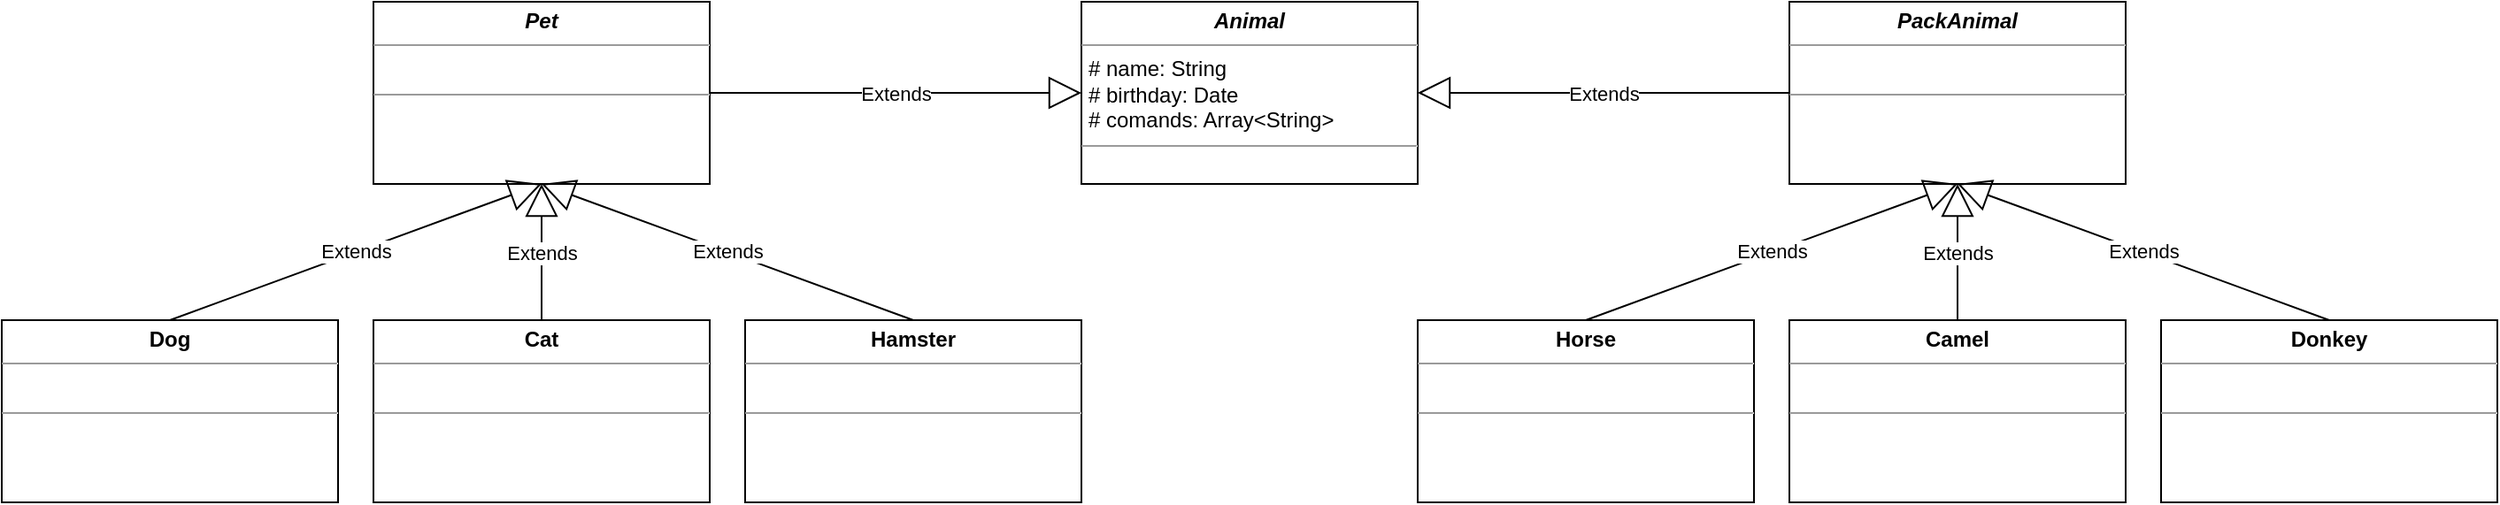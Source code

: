 <mxfile version="20.7.4" type="device"><diagram name="Page-1" id="c4acf3e9-155e-7222-9cf6-157b1a14988f"><mxGraphModel dx="1900" dy="581" grid="1" gridSize="10" guides="1" tooltips="1" connect="1" arrows="1" fold="1" page="1" pageScale="1" pageWidth="850" pageHeight="1100" background="none" math="0" shadow="0"><root><mxCell id="0"/><mxCell id="1" parent="0"/><mxCell id="5d2195bd80daf111-18" value="&lt;p style=&quot;margin:0px;margin-top:4px;text-align:center;&quot;&gt;&lt;b style=&quot;&quot;&gt;&lt;i&gt;Animal&lt;/i&gt;&lt;/b&gt;&lt;/p&gt;&lt;hr size=&quot;1&quot;&gt;&lt;p style=&quot;margin:0px;margin-left:4px;&quot;&gt;# name: String&lt;br&gt;# birthday: Date&lt;/p&gt;&lt;p style=&quot;margin:0px;margin-left:4px;&quot;&gt;# comands: Array&amp;lt;String&amp;gt;&lt;/p&gt;&lt;hr size=&quot;1&quot;&gt;&lt;p style=&quot;margin:0px;margin-left:4px;&quot;&gt;&lt;br&gt;&lt;/p&gt;" style="verticalAlign=top;align=left;overflow=fill;fontSize=12;fontFamily=Helvetica;html=1;rounded=0;shadow=0;comic=0;labelBackgroundColor=none;strokeWidth=1" parent="1" vertex="1"><mxGeometry x="330" y="180" width="190" height="103" as="geometry"/></mxCell><mxCell id="ibWEyypLSKlO8oaWRhEi-1" value="&lt;p style=&quot;margin:0px;margin-top:4px;text-align:center;&quot;&gt;&lt;b style=&quot;&quot;&gt;&lt;i&gt;Pet&lt;/i&gt;&lt;/b&gt;&lt;/p&gt;&lt;hr size=&quot;1&quot;&gt;&lt;p style=&quot;margin:0px;margin-left:4px;&quot;&gt;&lt;br&gt;&lt;/p&gt;&lt;hr size=&quot;1&quot;&gt;&lt;p style=&quot;margin:0px;margin-left:4px;&quot;&gt;&lt;br&gt;&lt;/p&gt;" style="verticalAlign=top;align=left;overflow=fill;fontSize=12;fontFamily=Helvetica;html=1;rounded=0;shadow=0;comic=0;labelBackgroundColor=none;strokeWidth=1" vertex="1" parent="1"><mxGeometry x="-70" y="180" width="190" height="103" as="geometry"/></mxCell><mxCell id="ibWEyypLSKlO8oaWRhEi-4" value="Extends" style="endArrow=block;endSize=16;endFill=0;html=1;rounded=0;exitX=1;exitY=0.5;exitDx=0;exitDy=0;entryX=0;entryY=0.5;entryDx=0;entryDy=0;" edge="1" parent="1" source="ibWEyypLSKlO8oaWRhEi-1" target="5d2195bd80daf111-18"><mxGeometry width="160" relative="1" as="geometry"><mxPoint x="340" y="270" as="sourcePoint"/><mxPoint x="500" y="270" as="targetPoint"/></mxGeometry></mxCell><mxCell id="ibWEyypLSKlO8oaWRhEi-5" value="Extends" style="endArrow=block;endSize=16;endFill=0;html=1;rounded=0;exitX=0;exitY=0.5;exitDx=0;exitDy=0;entryX=1;entryY=0.5;entryDx=0;entryDy=0;" edge="1" parent="1" source="ibWEyypLSKlO8oaWRhEi-13" target="5d2195bd80daf111-18"><mxGeometry width="160" relative="1" as="geometry"><mxPoint x="730" y="231.5" as="sourcePoint"/><mxPoint x="435" y="93" as="targetPoint"/></mxGeometry></mxCell><mxCell id="ibWEyypLSKlO8oaWRhEi-6" value="&lt;p style=&quot;margin:0px;margin-top:4px;text-align:center;&quot;&gt;&lt;b&gt;Dog&lt;/b&gt;&lt;/p&gt;&lt;hr size=&quot;1&quot;&gt;&lt;p style=&quot;margin:0px;margin-left:4px;&quot;&gt;&lt;br&gt;&lt;/p&gt;&lt;hr size=&quot;1&quot;&gt;&lt;p style=&quot;margin:0px;margin-left:4px;&quot;&gt;&lt;br&gt;&lt;/p&gt;" style="verticalAlign=top;align=left;overflow=fill;fontSize=12;fontFamily=Helvetica;html=1;rounded=0;shadow=0;comic=0;labelBackgroundColor=none;strokeWidth=1" vertex="1" parent="1"><mxGeometry x="-280" y="360" width="190" height="103" as="geometry"/></mxCell><mxCell id="ibWEyypLSKlO8oaWRhEi-8" value="&lt;p style=&quot;margin:0px;margin-top:4px;text-align:center;&quot;&gt;&lt;b&gt;Cat&lt;/b&gt;&lt;/p&gt;&lt;hr size=&quot;1&quot;&gt;&lt;p style=&quot;margin:0px;margin-left:4px;&quot;&gt;&lt;br&gt;&lt;/p&gt;&lt;hr size=&quot;1&quot;&gt;&lt;p style=&quot;margin:0px;margin-left:4px;&quot;&gt;&lt;br&gt;&lt;/p&gt;" style="verticalAlign=top;align=left;overflow=fill;fontSize=12;fontFamily=Helvetica;html=1;rounded=0;shadow=0;comic=0;labelBackgroundColor=none;strokeWidth=1" vertex="1" parent="1"><mxGeometry x="-70" y="360" width="190" height="103" as="geometry"/></mxCell><mxCell id="ibWEyypLSKlO8oaWRhEi-9" value="&lt;p style=&quot;margin:0px;margin-top:4px;text-align:center;&quot;&gt;&lt;b&gt;Hamster&lt;/b&gt;&lt;/p&gt;&lt;hr size=&quot;1&quot;&gt;&lt;p style=&quot;margin:0px;margin-left:4px;&quot;&gt;&lt;br&gt;&lt;/p&gt;&lt;hr size=&quot;1&quot;&gt;&lt;p style=&quot;margin:0px;margin-left:4px;&quot;&gt;&lt;br&gt;&lt;/p&gt;" style="verticalAlign=top;align=left;overflow=fill;fontSize=12;fontFamily=Helvetica;html=1;rounded=0;shadow=0;comic=0;labelBackgroundColor=none;strokeWidth=1" vertex="1" parent="1"><mxGeometry x="140" y="360" width="190" height="103" as="geometry"/></mxCell><mxCell id="ibWEyypLSKlO8oaWRhEi-10" value="&lt;p style=&quot;margin:0px;margin-top:4px;text-align:center;&quot;&gt;&lt;b&gt;Horse&lt;/b&gt;&lt;/p&gt;&lt;hr size=&quot;1&quot;&gt;&lt;p style=&quot;margin:0px;margin-left:4px;&quot;&gt;&lt;br&gt;&lt;/p&gt;&lt;hr size=&quot;1&quot;&gt;&lt;p style=&quot;margin:0px;margin-left:4px;&quot;&gt;&lt;br&gt;&lt;/p&gt;" style="verticalAlign=top;align=left;overflow=fill;fontSize=12;fontFamily=Helvetica;html=1;rounded=0;shadow=0;comic=0;labelBackgroundColor=none;strokeWidth=1" vertex="1" parent="1"><mxGeometry x="520" y="360" width="190" height="103" as="geometry"/></mxCell><mxCell id="ibWEyypLSKlO8oaWRhEi-11" value="&lt;p style=&quot;margin:0px;margin-top:4px;text-align:center;&quot;&gt;&lt;b&gt;Camel&lt;/b&gt;&lt;/p&gt;&lt;hr size=&quot;1&quot;&gt;&lt;p style=&quot;margin:0px;margin-left:4px;&quot;&gt;&lt;br&gt;&lt;/p&gt;&lt;hr size=&quot;1&quot;&gt;&lt;p style=&quot;margin:0px;margin-left:4px;&quot;&gt;&lt;br&gt;&lt;/p&gt;" style="verticalAlign=top;align=left;overflow=fill;fontSize=12;fontFamily=Helvetica;html=1;rounded=0;shadow=0;comic=0;labelBackgroundColor=none;strokeWidth=1" vertex="1" parent="1"><mxGeometry x="730" y="360" width="190" height="103" as="geometry"/></mxCell><mxCell id="ibWEyypLSKlO8oaWRhEi-12" value="&lt;p style=&quot;margin:0px;margin-top:4px;text-align:center;&quot;&gt;&lt;b&gt;Donkey&lt;/b&gt;&lt;/p&gt;&lt;hr size=&quot;1&quot;&gt;&lt;p style=&quot;margin:0px;margin-left:4px;&quot;&gt;&lt;br&gt;&lt;/p&gt;&lt;hr size=&quot;1&quot;&gt;&lt;p style=&quot;margin:0px;margin-left:4px;&quot;&gt;&lt;br&gt;&lt;/p&gt;" style="verticalAlign=top;align=left;overflow=fill;fontSize=12;fontFamily=Helvetica;html=1;rounded=0;shadow=0;comic=0;labelBackgroundColor=none;strokeWidth=1" vertex="1" parent="1"><mxGeometry x="940" y="360" width="190" height="103" as="geometry"/></mxCell><mxCell id="ibWEyypLSKlO8oaWRhEi-13" value="&lt;p style=&quot;margin:0px;margin-top:4px;text-align:center;&quot;&gt;&lt;b style=&quot;&quot;&gt;&lt;i&gt;PackAnimal&lt;/i&gt;&lt;/b&gt;&lt;/p&gt;&lt;hr size=&quot;1&quot;&gt;&lt;p style=&quot;margin:0px;margin-left:4px;&quot;&gt;&lt;br&gt;&lt;/p&gt;&lt;hr size=&quot;1&quot;&gt;&lt;p style=&quot;margin:0px;margin-left:4px;&quot;&gt;&lt;br&gt;&lt;/p&gt;" style="verticalAlign=top;align=left;overflow=fill;fontSize=12;fontFamily=Helvetica;html=1;rounded=0;shadow=0;comic=0;labelBackgroundColor=none;strokeWidth=1" vertex="1" parent="1"><mxGeometry x="730" y="180" width="190" height="103" as="geometry"/></mxCell><mxCell id="ibWEyypLSKlO8oaWRhEi-14" value="Extends" style="endArrow=block;endSize=16;endFill=0;html=1;rounded=0;exitX=0.5;exitY=0;exitDx=0;exitDy=0;entryX=0.5;entryY=1;entryDx=0;entryDy=0;" edge="1" parent="1" source="ibWEyypLSKlO8oaWRhEi-6" target="ibWEyypLSKlO8oaWRhEi-1"><mxGeometry width="160" relative="1" as="geometry"><mxPoint x="130" y="241.5" as="sourcePoint"/><mxPoint x="340" y="241.5" as="targetPoint"/></mxGeometry></mxCell><mxCell id="ibWEyypLSKlO8oaWRhEi-15" value="Extends" style="endArrow=block;endSize=16;endFill=0;html=1;rounded=0;exitX=0.5;exitY=0;exitDx=0;exitDy=0;entryX=0.5;entryY=1;entryDx=0;entryDy=0;" edge="1" parent="1" source="ibWEyypLSKlO8oaWRhEi-8" target="ibWEyypLSKlO8oaWRhEi-1"><mxGeometry width="160" relative="1" as="geometry"><mxPoint x="140" y="251.5" as="sourcePoint"/><mxPoint x="350" y="251.5" as="targetPoint"/></mxGeometry></mxCell><mxCell id="ibWEyypLSKlO8oaWRhEi-16" value="Extends" style="endArrow=block;endSize=16;endFill=0;html=1;rounded=0;exitX=0.5;exitY=0;exitDx=0;exitDy=0;entryX=0.5;entryY=1;entryDx=0;entryDy=0;" edge="1" parent="1" source="ibWEyypLSKlO8oaWRhEi-9" target="ibWEyypLSKlO8oaWRhEi-1"><mxGeometry width="160" relative="1" as="geometry"><mxPoint x="150" y="261.5" as="sourcePoint"/><mxPoint x="360" y="261.5" as="targetPoint"/></mxGeometry></mxCell><mxCell id="ibWEyypLSKlO8oaWRhEi-17" value="Extends" style="endArrow=block;endSize=16;endFill=0;html=1;rounded=0;exitX=0.5;exitY=0;exitDx=0;exitDy=0;entryX=0.5;entryY=1;entryDx=0;entryDy=0;" edge="1" parent="1" source="ibWEyypLSKlO8oaWRhEi-10" target="ibWEyypLSKlO8oaWRhEi-13"><mxGeometry width="160" relative="1" as="geometry"><mxPoint x="130" y="241.5" as="sourcePoint"/><mxPoint x="340" y="241.5" as="targetPoint"/></mxGeometry></mxCell><mxCell id="ibWEyypLSKlO8oaWRhEi-18" value="Extends" style="endArrow=block;endSize=16;endFill=0;html=1;rounded=0;exitX=0.5;exitY=0;exitDx=0;exitDy=0;entryX=0.5;entryY=1;entryDx=0;entryDy=0;" edge="1" parent="1" source="ibWEyypLSKlO8oaWRhEi-11" target="ibWEyypLSKlO8oaWRhEi-13"><mxGeometry width="160" relative="1" as="geometry"><mxPoint x="625" y="370" as="sourcePoint"/><mxPoint x="835" y="293" as="targetPoint"/></mxGeometry></mxCell><mxCell id="ibWEyypLSKlO8oaWRhEi-19" value="Extends" style="endArrow=block;endSize=16;endFill=0;html=1;rounded=0;exitX=0.5;exitY=0;exitDx=0;exitDy=0;entryX=0.5;entryY=1;entryDx=0;entryDy=0;" edge="1" parent="1" source="ibWEyypLSKlO8oaWRhEi-12" target="ibWEyypLSKlO8oaWRhEi-13"><mxGeometry width="160" relative="1" as="geometry"><mxPoint x="635" y="380" as="sourcePoint"/><mxPoint x="845" y="303" as="targetPoint"/></mxGeometry></mxCell></root></mxGraphModel></diagram></mxfile>